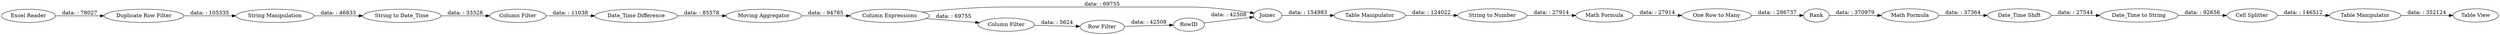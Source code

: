 digraph {
	"5407570895684694624_82" [label="One Row to Many"]
	"5407570895684694624_24" [label="Date_Time Difference"]
	"5407570895684694624_21" [label="String Manipulation"]
	"5407570895684694624_23" [label="Column Filter"]
	"5407570895684694624_90" [label="Date_Time to String"]
	"5407570895684694624_92" [label="Table Manipulator"]
	"5407570895684694624_29" [label=RowID]
	"5407570895684694624_28" [label="Row Filter"]
	"5407570895684694624_84" [label=Rank]
	"5407570895684694624_89" [label="String to Number"]
	"5407570895684694624_93" [label="Table View"]
	"5407570895684694624_26" [label="Column Expressions"]
	"5407570895684694624_88" [label="Math Formula"]
	"5407570895684694624_22" [label="String to Date_Time"]
	"5407570895684694624_1" [label="Excel Reader"]
	"5407570895684694624_30" [label=Joiner]
	"5407570895684694624_31" [label="Table Manipulator"]
	"5407570895684694624_91" [label="Cell Splitter"]
	"5407570895684694624_85" [label="Date_Time Shift"]
	"5407570895684694624_2" [label="Duplicate Row Filter"]
	"5407570895684694624_27" [label="Column Filter"]
	"5407570895684694624_83" [label="Math Formula"]
	"5407570895684694624_25" [label="Moving Aggregator"]
	"5407570895684694624_26" -> "5407570895684694624_27" [label="data: : 69755"]
	"5407570895684694624_88" -> "5407570895684694624_85" [label="data: : 37364"]
	"5407570895684694624_25" -> "5407570895684694624_26" [label="data: : 94785"]
	"5407570895684694624_24" -> "5407570895684694624_25" [label="data: : 85578"]
	"5407570895684694624_30" -> "5407570895684694624_31" [label="data: : 154983"]
	"5407570895684694624_23" -> "5407570895684694624_24" [label="data: : 11038"]
	"5407570895684694624_1" -> "5407570895684694624_2" [label="data: : 78027"]
	"5407570895684694624_29" -> "5407570895684694624_30" [label="data: : 42508"]
	"5407570895684694624_84" -> "5407570895684694624_88" [label="data: : 370979"]
	"5407570895684694624_22" -> "5407570895684694624_23" [label="data: : 33328"]
	"5407570895684694624_26" -> "5407570895684694624_30" [label="data: : 69755"]
	"5407570895684694624_90" -> "5407570895684694624_91" [label="data: : 92656"]
	"5407570895684694624_21" -> "5407570895684694624_22" [label="data: : 46833"]
	"5407570895684694624_2" -> "5407570895684694624_21" [label="data: : 105335"]
	"5407570895684694624_82" -> "5407570895684694624_84" [label="data: : 286737"]
	"5407570895684694624_85" -> "5407570895684694624_90" [label="data: : 27544"]
	"5407570895684694624_27" -> "5407570895684694624_28" [label="data: : 5624"]
	"5407570895684694624_31" -> "5407570895684694624_89" [label="data: : 124022"]
	"5407570895684694624_89" -> "5407570895684694624_83" [label="data: : 27914"]
	"5407570895684694624_83" -> "5407570895684694624_82" [label="data: : 27914"]
	"5407570895684694624_91" -> "5407570895684694624_92" [label="data: : 146512"]
	"5407570895684694624_92" -> "5407570895684694624_93" [label="data: : 352124"]
	"5407570895684694624_28" -> "5407570895684694624_29" [label="data: : 42508"]
	rankdir=LR
}
